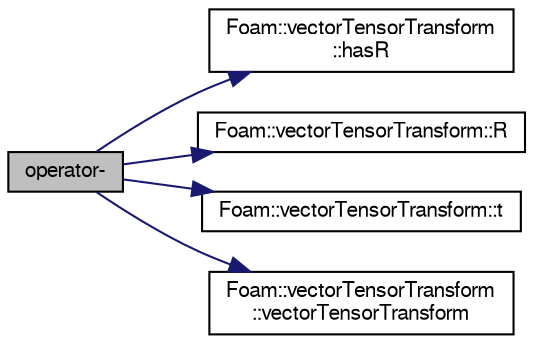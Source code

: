 digraph "operator-"
{
  bgcolor="transparent";
  edge [fontname="FreeSans",fontsize="10",labelfontname="FreeSans",labelfontsize="10"];
  node [fontname="FreeSans",fontsize="10",shape=record];
  rankdir="LR";
  Node116629 [label="operator-",height=0.2,width=0.4,color="black", fillcolor="grey75", style="filled", fontcolor="black"];
  Node116629 -> Node116630 [color="midnightblue",fontsize="10",style="solid",fontname="FreeSans"];
  Node116630 [label="Foam::vectorTensorTransform\l::hasR",height=0.2,width=0.4,color="black",URL="$a27698.html#a9d0aa4bee6e8352f1c939d91fe96748e"];
  Node116629 -> Node116631 [color="midnightblue",fontsize="10",style="solid",fontname="FreeSans"];
  Node116631 [label="Foam::vectorTensorTransform::R",height=0.2,width=0.4,color="black",URL="$a27698.html#a2f536ccb6dd221a9455428a524f602be"];
  Node116629 -> Node116632 [color="midnightblue",fontsize="10",style="solid",fontname="FreeSans"];
  Node116632 [label="Foam::vectorTensorTransform::t",height=0.2,width=0.4,color="black",URL="$a27698.html#ac90b4495e032d0efeb603179edc4cb8c"];
  Node116629 -> Node116633 [color="midnightblue",fontsize="10",style="solid",fontname="FreeSans"];
  Node116633 [label="Foam::vectorTensorTransform\l::vectorTensorTransform",height=0.2,width=0.4,color="black",URL="$a27698.html#ab93b3039656bb562be0b6fb5394da5d6",tooltip="Construct null. "];
}
